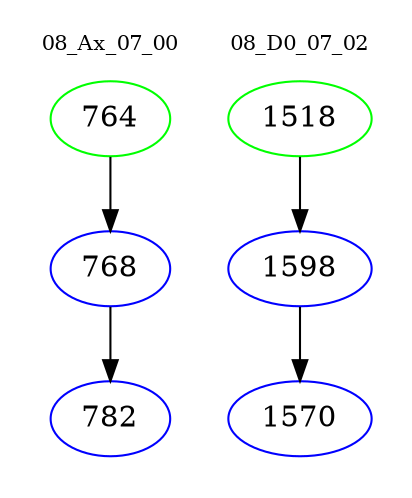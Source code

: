 digraph{
subgraph cluster_0 {
color = white
label = "08_Ax_07_00";
fontsize=10;
T0_764 [label="764", color="green"]
T0_764 -> T0_768 [color="black"]
T0_768 [label="768", color="blue"]
T0_768 -> T0_782 [color="black"]
T0_782 [label="782", color="blue"]
}
subgraph cluster_1 {
color = white
label = "08_D0_07_02";
fontsize=10;
T1_1518 [label="1518", color="green"]
T1_1518 -> T1_1598 [color="black"]
T1_1598 [label="1598", color="blue"]
T1_1598 -> T1_1570 [color="black"]
T1_1570 [label="1570", color="blue"]
}
}
